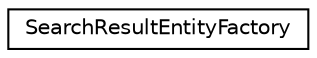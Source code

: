 digraph "Graphical Class Hierarchy"
{
  edge [fontname="Helvetica",fontsize="10",labelfontname="Helvetica",labelfontsize="10"];
  node [fontname="Helvetica",fontsize="10",shape=record];
  rankdir="LR";
  Node1 [label="SearchResultEntityFactory",height=0.2,width=0.4,color="black", fillcolor="white", style="filled",URL="$classSearchResultEntityFactory.html",tooltip="Factory for creating SearchResultEntity from FileEntity. "];
}
